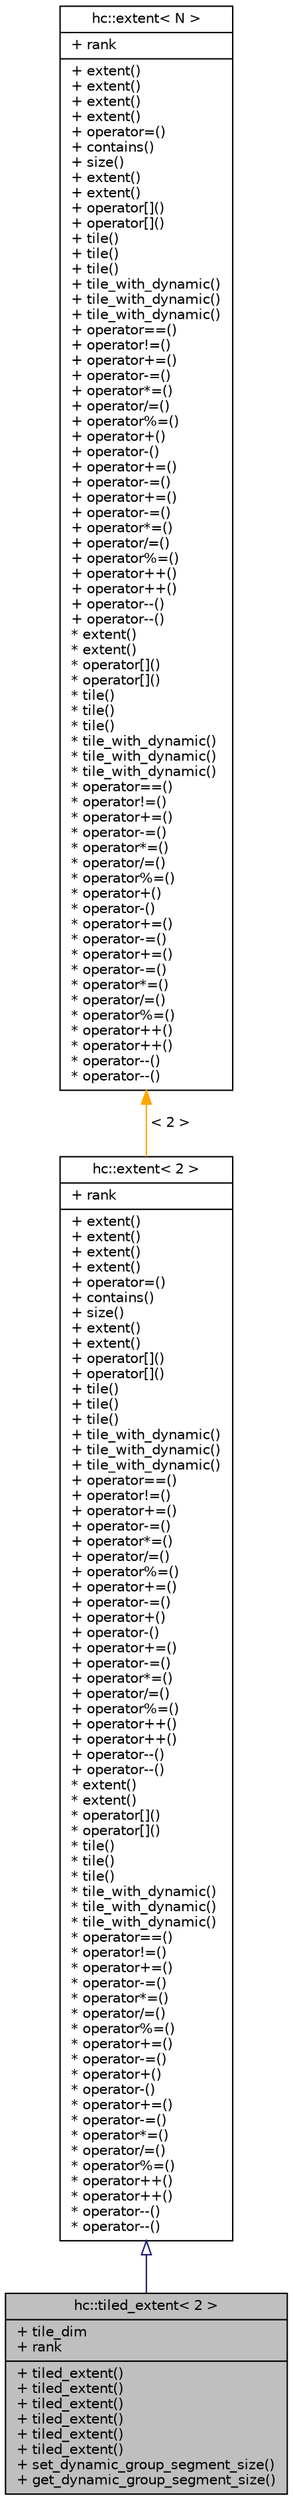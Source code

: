 digraph "hc::tiled_extent&lt; 2 &gt;"
{
  edge [fontname="Helvetica",fontsize="10",labelfontname="Helvetica",labelfontsize="10"];
  node [fontname="Helvetica",fontsize="10",shape=record];
  Node1 [label="{hc::tiled_extent\< 2 \>\n|+ tile_dim\l+ rank\l|+ tiled_extent()\l+ tiled_extent()\l+ tiled_extent()\l+ tiled_extent()\l+ tiled_extent()\l+ tiled_extent()\l+ set_dynamic_group_segment_size()\l+ get_dynamic_group_segment_size()\l}",height=0.2,width=0.4,color="black", fillcolor="grey75", style="filled", fontcolor="black"];
  Node2 -> Node1 [dir="back",color="midnightblue",fontsize="10",style="solid",arrowtail="onormal",fontname="Helvetica"];
  Node2 [label="{hc::extent\< 2 \>\n|+ rank\l|+ extent()\l+ extent()\l+ extent()\l+ extent()\l+ operator=()\l+ contains()\l+ size()\l+ extent()\l+ extent()\l+ operator[]()\l+ operator[]()\l+ tile()\l+ tile()\l+ tile()\l+ tile_with_dynamic()\l+ tile_with_dynamic()\l+ tile_with_dynamic()\l+ operator==()\l+ operator!=()\l+ operator+=()\l+ operator-=()\l+ operator*=()\l+ operator/=()\l+ operator%=()\l+ operator+=()\l+ operator-=()\l+ operator+()\l+ operator-()\l+ operator+=()\l+ operator-=()\l+ operator*=()\l+ operator/=()\l+ operator%=()\l+ operator++()\l+ operator++()\l+ operator--()\l+ operator--()\l* extent()\l* extent()\l* operator[]()\l* operator[]()\l* tile()\l* tile()\l* tile()\l* tile_with_dynamic()\l* tile_with_dynamic()\l* tile_with_dynamic()\l* operator==()\l* operator!=()\l* operator+=()\l* operator-=()\l* operator*=()\l* operator/=()\l* operator%=()\l* operator+=()\l* operator-=()\l* operator+()\l* operator-()\l* operator+=()\l* operator-=()\l* operator*=()\l* operator/=()\l* operator%=()\l* operator++()\l* operator++()\l* operator--()\l* operator--()\l}",height=0.2,width=0.4,color="black", fillcolor="white", style="filled",URL="$classhc_1_1extent.html"];
  Node3 -> Node2 [dir="back",color="orange",fontsize="10",style="solid",label=" \< 2 \>" ,fontname="Helvetica"];
  Node3 [label="{hc::extent\< N \>\n|+ rank\l|+ extent()\l+ extent()\l+ extent()\l+ extent()\l+ operator=()\l+ contains()\l+ size()\l+ extent()\l+ extent()\l+ operator[]()\l+ operator[]()\l+ tile()\l+ tile()\l+ tile()\l+ tile_with_dynamic()\l+ tile_with_dynamic()\l+ tile_with_dynamic()\l+ operator==()\l+ operator!=()\l+ operator+=()\l+ operator-=()\l+ operator*=()\l+ operator/=()\l+ operator%=()\l+ operator+()\l+ operator-()\l+ operator+=()\l+ operator-=()\l+ operator+=()\l+ operator-=()\l+ operator*=()\l+ operator/=()\l+ operator%=()\l+ operator++()\l+ operator++()\l+ operator--()\l+ operator--()\l* extent()\l* extent()\l* operator[]()\l* operator[]()\l* tile()\l* tile()\l* tile()\l* tile_with_dynamic()\l* tile_with_dynamic()\l* tile_with_dynamic()\l* operator==()\l* operator!=()\l* operator+=()\l* operator-=()\l* operator*=()\l* operator/=()\l* operator%=()\l* operator+()\l* operator-()\l* operator+=()\l* operator-=()\l* operator+=()\l* operator-=()\l* operator*=()\l* operator/=()\l* operator%=()\l* operator++()\l* operator++()\l* operator--()\l* operator--()\l}",height=0.2,width=0.4,color="black", fillcolor="white", style="filled",URL="$classhc_1_1extent.html",tooltip="Represents a unique position in N-dimensional space. "];
}
